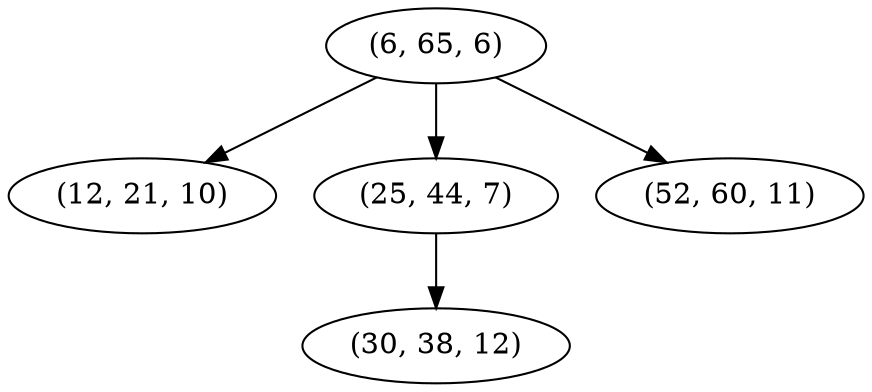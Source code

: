 digraph tree {
    "(6, 65, 6)";
    "(12, 21, 10)";
    "(25, 44, 7)";
    "(30, 38, 12)";
    "(52, 60, 11)";
    "(6, 65, 6)" -> "(12, 21, 10)";
    "(6, 65, 6)" -> "(25, 44, 7)";
    "(6, 65, 6)" -> "(52, 60, 11)";
    "(25, 44, 7)" -> "(30, 38, 12)";
}
